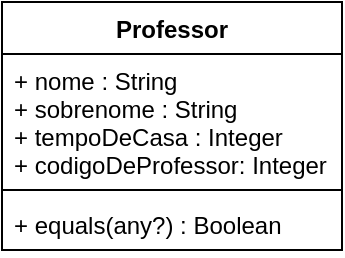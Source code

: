 <mxfile version="13.7.5" type="device"><diagram id="jfgvFl8_3uSusl3U_5JF" name="Page-1"><mxGraphModel dx="868" dy="482" grid="1" gridSize="10" guides="1" tooltips="1" connect="1" arrows="1" fold="1" page="1" pageScale="1" pageWidth="827" pageHeight="1169" math="0" shadow="0"><root><mxCell id="0"/><mxCell id="1" parent="0"/><mxCell id="T_KRJp2PCPthfg3AWI1L-1" value="Professor" style="swimlane;fontStyle=1;align=center;verticalAlign=top;childLayout=stackLayout;horizontal=1;startSize=26;horizontalStack=0;resizeParent=1;resizeParentMax=0;resizeLast=0;collapsible=1;marginBottom=0;" vertex="1" parent="1"><mxGeometry x="120" y="80" width="170" height="124" as="geometry"/></mxCell><mxCell id="T_KRJp2PCPthfg3AWI1L-2" value="+ nome : String&#10;+ sobrenome : String&#10;+ tempoDeCasa : Integer&#10;+ codigoDeProfessor: Integer" style="text;strokeColor=none;fillColor=none;align=left;verticalAlign=top;spacingLeft=4;spacingRight=4;overflow=hidden;rotatable=0;points=[[0,0.5],[1,0.5]];portConstraint=eastwest;" vertex="1" parent="T_KRJp2PCPthfg3AWI1L-1"><mxGeometry y="26" width="170" height="64" as="geometry"/></mxCell><mxCell id="T_KRJp2PCPthfg3AWI1L-3" value="" style="line;strokeWidth=1;fillColor=none;align=left;verticalAlign=middle;spacingTop=-1;spacingLeft=3;spacingRight=3;rotatable=0;labelPosition=right;points=[];portConstraint=eastwest;" vertex="1" parent="T_KRJp2PCPthfg3AWI1L-1"><mxGeometry y="90" width="170" height="8" as="geometry"/></mxCell><mxCell id="T_KRJp2PCPthfg3AWI1L-4" value="+ equals(any?) : Boolean" style="text;strokeColor=none;fillColor=none;align=left;verticalAlign=top;spacingLeft=4;spacingRight=4;overflow=hidden;rotatable=0;points=[[0,0.5],[1,0.5]];portConstraint=eastwest;" vertex="1" parent="T_KRJp2PCPthfg3AWI1L-1"><mxGeometry y="98" width="170" height="26" as="geometry"/></mxCell></root></mxGraphModel></diagram></mxfile>